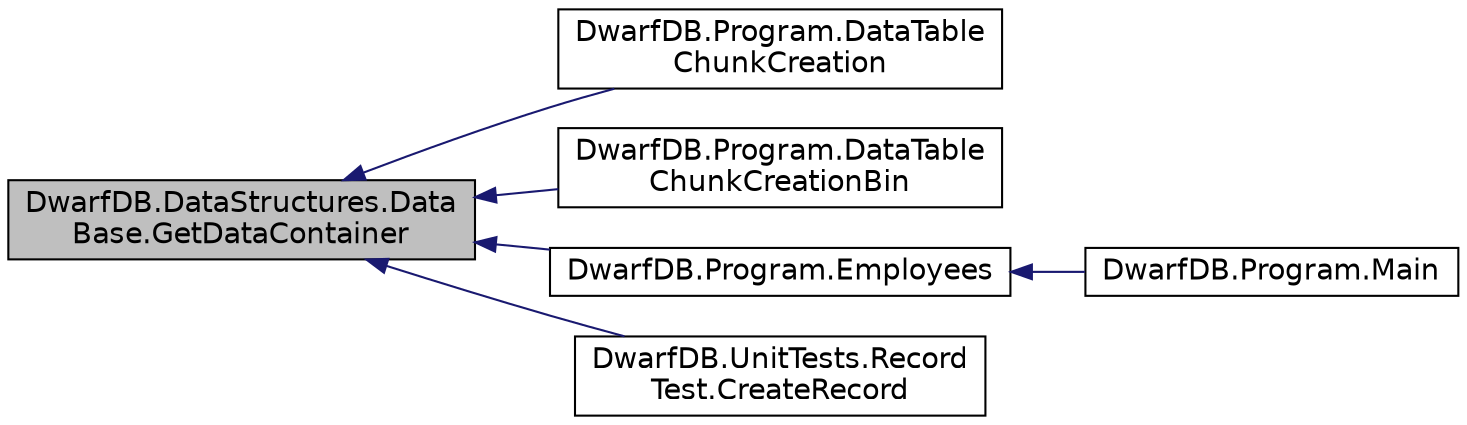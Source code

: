 digraph "DwarfDB.DataStructures.DataBase.GetDataContainer"
{
  edge [fontname="Helvetica",fontsize="14",labelfontname="Helvetica",labelfontsize="14"];
  node [fontname="Helvetica",fontsize="14",shape=record];
  rankdir="LR";
  Node1 [label="DwarfDB.DataStructures.Data\lBase.GetDataContainer",height=0.2,width=0.4,color="black", fillcolor="grey75", style="filled", fontcolor="black"];
  Node1 -> Node2 [dir="back",color="midnightblue",fontsize="14",style="solid",fontname="Helvetica"];
  Node2 [label="DwarfDB.Program.DataTable\lChunkCreation",height=0.2,width=0.4,color="black", fillcolor="white", style="filled",URL="$d2/d9a/class_dwarf_d_b_1_1_program.html#abab621dfeced1fb0c770bd5a1dffe3a6"];
  Node1 -> Node3 [dir="back",color="midnightblue",fontsize="14",style="solid",fontname="Helvetica"];
  Node3 [label="DwarfDB.Program.DataTable\lChunkCreationBin",height=0.2,width=0.4,color="black", fillcolor="white", style="filled",URL="$d2/d9a/class_dwarf_d_b_1_1_program.html#a60895b1bdf744fc3697f0055faa754fe"];
  Node1 -> Node4 [dir="back",color="midnightblue",fontsize="14",style="solid",fontname="Helvetica"];
  Node4 [label="DwarfDB.Program.Employees",height=0.2,width=0.4,color="black", fillcolor="white", style="filled",URL="$d2/d9a/class_dwarf_d_b_1_1_program.html#a59b46f2c792386b7eaaf5419cd7656a0"];
  Node4 -> Node5 [dir="back",color="midnightblue",fontsize="14",style="solid",fontname="Helvetica"];
  Node5 [label="DwarfDB.Program.Main",height=0.2,width=0.4,color="black", fillcolor="white", style="filled",URL="$d2/d9a/class_dwarf_d_b_1_1_program.html#ad191792c625399b2912062074ad4476b"];
  Node1 -> Node6 [dir="back",color="midnightblue",fontsize="14",style="solid",fontname="Helvetica"];
  Node6 [label="DwarfDB.UnitTests.Record\lTest.CreateRecord",height=0.2,width=0.4,color="black", fillcolor="white", style="filled",URL="$da/d8c/class_dwarf_d_b_1_1_unit_tests_1_1_record_test.html#a907b0948a207c3deb0d62b1df26bf1f6"];
}
